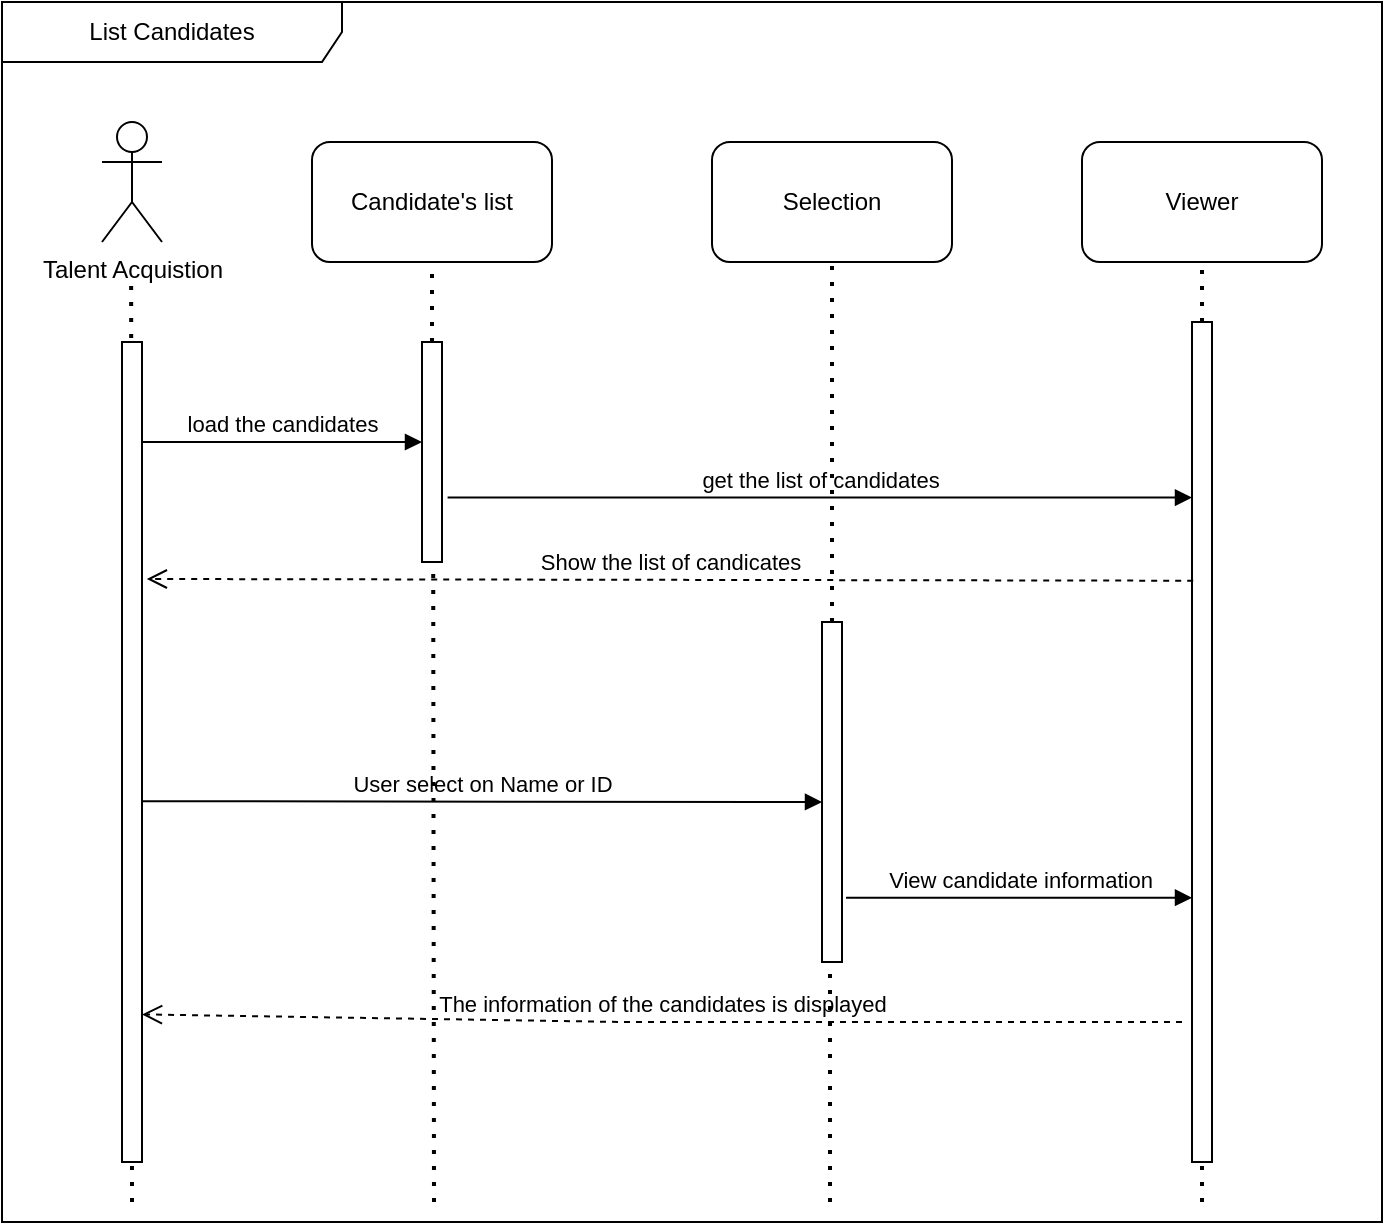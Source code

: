 <mxfile version="17.4.3" type="device"><diagram id="e-ujNAAHPZVZ7vuZG_q6" name="Page-1"><mxGraphModel dx="1384" dy="1819" grid="1" gridSize="10" guides="1" tooltips="1" connect="1" arrows="1" fold="1" page="1" pageScale="1" pageWidth="850" pageHeight="1100" math="0" shadow="0"><root><mxCell id="0"/><mxCell id="1" parent="0"/><mxCell id="HJ99X8h7nm2KKXX96ETd-4" value="" style="endArrow=none;dashed=1;html=1;dashPattern=1 3;strokeWidth=2;rounded=0;" edge="1" parent="1"><mxGeometry width="50" height="50" relative="1" as="geometry"><mxPoint x="65" y="560" as="sourcePoint"/><mxPoint x="64.567" y="99" as="targetPoint"/></mxGeometry></mxCell><mxCell id="HJ99X8h7nm2KKXX96ETd-3" value="" style="endArrow=none;dashed=1;html=1;dashPattern=1 3;strokeWidth=2;rounded=0;entryX=0.5;entryY=1;entryDx=0;entryDy=0;" edge="1" parent="1"><mxGeometry width="50" height="50" relative="1" as="geometry"><mxPoint x="600" y="560" as="sourcePoint"/><mxPoint x="600" y="90" as="targetPoint"/></mxGeometry></mxCell><mxCell id="nOZqe4t847XkU5w4bGEv-1" value="" style="html=1;points=[];perimeter=orthogonalPerimeter;" parent="1" vertex="1"><mxGeometry x="60" y="130" width="10" height="410" as="geometry"/></mxCell><mxCell id="nOZqe4t847XkU5w4bGEv-2" value="" style="html=1;points=[];perimeter=orthogonalPerimeter;" parent="1" vertex="1"><mxGeometry x="210" y="130" width="10" height="110" as="geometry"/></mxCell><mxCell id="nOZqe4t847XkU5w4bGEv-4" value="" style="html=1;points=[];perimeter=orthogonalPerimeter;" parent="1" vertex="1"><mxGeometry x="410" y="270" width="10" height="170" as="geometry"/></mxCell><mxCell id="nOZqe4t847XkU5w4bGEv-5" value="Talent Acquistion" style="shape=umlActor;verticalLabelPosition=bottom;verticalAlign=top;html=1;" parent="1" vertex="1"><mxGeometry x="50" y="20" width="30" height="60" as="geometry"/></mxCell><mxCell id="nOZqe4t847XkU5w4bGEv-6" value="Viewer" style="rounded=1;whiteSpace=wrap;html=1;" parent="1" vertex="1"><mxGeometry x="540" y="30" width="120" height="60" as="geometry"/></mxCell><mxCell id="nOZqe4t847XkU5w4bGEv-7" value="Candidate's list" style="rounded=1;whiteSpace=wrap;html=1;" parent="1" vertex="1"><mxGeometry x="155" y="30" width="120" height="60" as="geometry"/></mxCell><mxCell id="nOZqe4t847XkU5w4bGEv-10" value="load the candidates" style="html=1;verticalAlign=bottom;endArrow=block;rounded=0;" parent="1" edge="1"><mxGeometry width="80" relative="1" as="geometry"><mxPoint x="70" y="180" as="sourcePoint"/><mxPoint x="210" y="180" as="targetPoint"/></mxGeometry></mxCell><mxCell id="nOZqe4t847XkU5w4bGEv-12" value="get the list of candidates" style="html=1;verticalAlign=bottom;endArrow=block;rounded=0;exitX=1.28;exitY=0.707;exitDx=0;exitDy=0;exitPerimeter=0;" parent="1" source="nOZqe4t847XkU5w4bGEv-2" target="nOZqe4t847XkU5w4bGEv-32" edge="1"><mxGeometry width="80" relative="1" as="geometry"><mxPoint x="340" y="300" as="sourcePoint"/><mxPoint x="420" y="300" as="targetPoint"/></mxGeometry></mxCell><mxCell id="nOZqe4t847XkU5w4bGEv-25" value="User select on Name or ID" style="html=1;verticalAlign=bottom;endArrow=block;rounded=0;exitX=1;exitY=0.56;exitDx=0;exitDy=0;exitPerimeter=0;" parent="1" source="nOZqe4t847XkU5w4bGEv-1" edge="1"><mxGeometry width="80" relative="1" as="geometry"><mxPoint x="100" y="329.5" as="sourcePoint"/><mxPoint x="410" y="360" as="targetPoint"/></mxGeometry></mxCell><mxCell id="nOZqe4t847XkU5w4bGEv-29" value="The information of the candidates is displayed" style="html=1;verticalAlign=bottom;endArrow=open;dashed=1;endSize=8;rounded=0;entryX=1;entryY=0.82;entryDx=0;entryDy=0;entryPerimeter=0;" parent="1" target="nOZqe4t847XkU5w4bGEv-1" edge="1"><mxGeometry relative="1" as="geometry"><mxPoint x="590" y="470" as="sourcePoint"/><mxPoint x="50" y="410" as="targetPoint"/><Array as="points"><mxPoint x="370" y="470"/><mxPoint x="310" y="470"/></Array></mxGeometry></mxCell><mxCell id="nOZqe4t847XkU5w4bGEv-31" value="Selection" style="rounded=1;whiteSpace=wrap;html=1;" parent="1" vertex="1"><mxGeometry x="355" y="30" width="120" height="60" as="geometry"/></mxCell><mxCell id="nOZqe4t847XkU5w4bGEv-32" value="" style="html=1;points=[];perimeter=orthogonalPerimeter;" parent="1" vertex="1"><mxGeometry x="595" y="120" width="10" height="420" as="geometry"/></mxCell><mxCell id="nOZqe4t847XkU5w4bGEv-33" value="Show the list of candicates" style="html=1;verticalAlign=bottom;endArrow=open;dashed=1;endSize=8;rounded=0;exitX=0.06;exitY=0.308;exitDx=0;exitDy=0;exitPerimeter=0;entryX=1.24;entryY=0.289;entryDx=0;entryDy=0;entryPerimeter=0;" parent="1" source="nOZqe4t847XkU5w4bGEv-32" target="nOZqe4t847XkU5w4bGEv-1" edge="1"><mxGeometry relative="1" as="geometry"><mxPoint x="400" y="290" as="sourcePoint"/><mxPoint x="320" y="290" as="targetPoint"/></mxGeometry></mxCell><mxCell id="nOZqe4t847XkU5w4bGEv-34" value="" style="endArrow=none;dashed=1;html=1;dashPattern=1 3;strokeWidth=2;rounded=0;entryX=0.5;entryY=1;entryDx=0;entryDy=0;" parent="1" source="nOZqe4t847XkU5w4bGEv-2" target="nOZqe4t847XkU5w4bGEv-7" edge="1"><mxGeometry width="50" height="50" relative="1" as="geometry"><mxPoint x="330" y="320" as="sourcePoint"/><mxPoint x="380" y="270" as="targetPoint"/></mxGeometry></mxCell><mxCell id="nOZqe4t847XkU5w4bGEv-35" value="" style="endArrow=none;dashed=1;html=1;dashPattern=1 3;strokeWidth=2;rounded=0;entryX=0.56;entryY=1.013;entryDx=0;entryDy=0;entryPerimeter=0;" parent="1" target="nOZqe4t847XkU5w4bGEv-2" edge="1"><mxGeometry width="50" height="50" relative="1" as="geometry"><mxPoint x="216" y="560" as="sourcePoint"/><mxPoint x="225" y="100" as="targetPoint"/></mxGeometry></mxCell><mxCell id="nOZqe4t847XkU5w4bGEv-36" value="" style="endArrow=none;dashed=1;html=1;dashPattern=1 3;strokeWidth=2;rounded=0;entryX=0.5;entryY=1;entryDx=0;entryDy=0;" parent="1" source="nOZqe4t847XkU5w4bGEv-4" target="nOZqe4t847XkU5w4bGEv-31" edge="1"><mxGeometry width="50" height="50" relative="1" as="geometry"><mxPoint x="330" y="320" as="sourcePoint"/><mxPoint x="380" y="270" as="targetPoint"/></mxGeometry></mxCell><mxCell id="nOZqe4t847XkU5w4bGEv-38" value="" style="endArrow=none;dashed=1;html=1;dashPattern=1 3;strokeWidth=2;rounded=0;entryX=0.4;entryY=1.013;entryDx=0;entryDy=0;entryPerimeter=0;" parent="1" target="nOZqe4t847XkU5w4bGEv-4" edge="1"><mxGeometry width="50" height="50" relative="1" as="geometry"><mxPoint x="414" y="560" as="sourcePoint"/><mxPoint x="380" y="270" as="targetPoint"/></mxGeometry></mxCell><mxCell id="nOZqe4t847XkU5w4bGEv-40" value="View candidate information" style="html=1;verticalAlign=bottom;endArrow=block;rounded=0;exitX=1.2;exitY=0.811;exitDx=0;exitDy=0;exitPerimeter=0;" parent="1" source="nOZqe4t847XkU5w4bGEv-4" target="nOZqe4t847XkU5w4bGEv-32" edge="1"><mxGeometry width="80" relative="1" as="geometry"><mxPoint x="320" y="290" as="sourcePoint"/><mxPoint x="400" y="290" as="targetPoint"/></mxGeometry></mxCell><mxCell id="HJ99X8h7nm2KKXX96ETd-5" value="List Candidates" style="shape=umlFrame;whiteSpace=wrap;html=1;width=170;height=30;" vertex="1" parent="1"><mxGeometry y="-40" width="690" height="610" as="geometry"/></mxCell></root></mxGraphModel></diagram></mxfile>